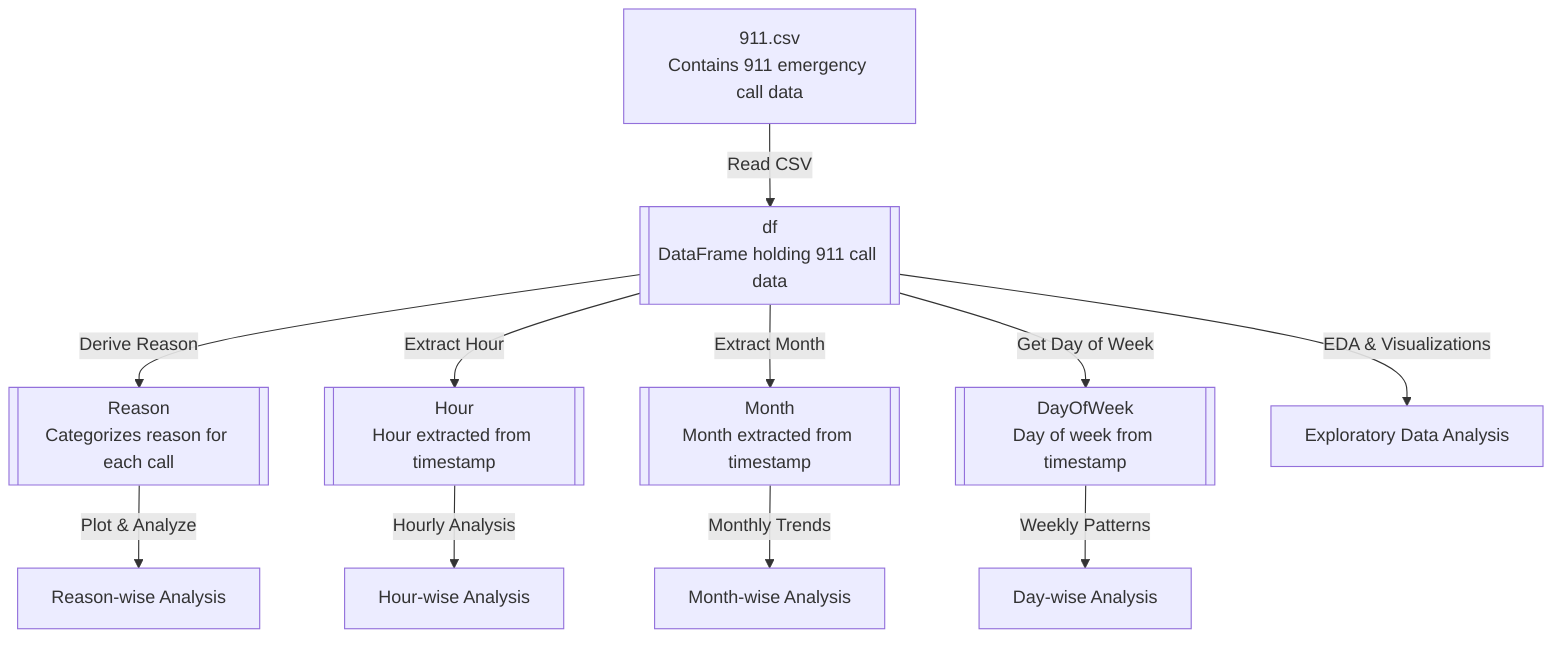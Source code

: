flowchart TD
    %% Data Sources
    input_data["911.csv\nContains 911 emergency call data"]
    
    %% Data Variables
    df[["df\nDataFrame holding 911 call data"]]
    Reason[["Reason\nCategorizes reason for each call"]]
    Hour[["Hour\nHour extracted from timestamp"]]
    Month[["Month\nMonth extracted from timestamp"]]
    DayOfWeek[["DayOfWeek\nDay of week from timestamp"]]

    %% Data Flow
    input_data -->|"Read CSV"| df
    df -->|"Derive Reason"| Reason
    df -->|"Extract Hour"| Hour
    df -->|"Extract Month"| Month
    df -->|"Get Day of Week"| DayOfWeek
    
    %% Usages
    df -->|"EDA & Visualizations"| eda["Exploratory Data Analysis"]
    Reason -->|"Plot & Analyze"| analysis1["Reason-wise Analysis"]
    Hour -->|"Hourly Analysis"| analysis2["Hour-wise Analysis"]
    Month -->|"Monthly Trends"| analysis3["Month-wise Analysis"]
    DayOfWeek -->|"Weekly Patterns"| analysis4["Day-wise Analysis"]